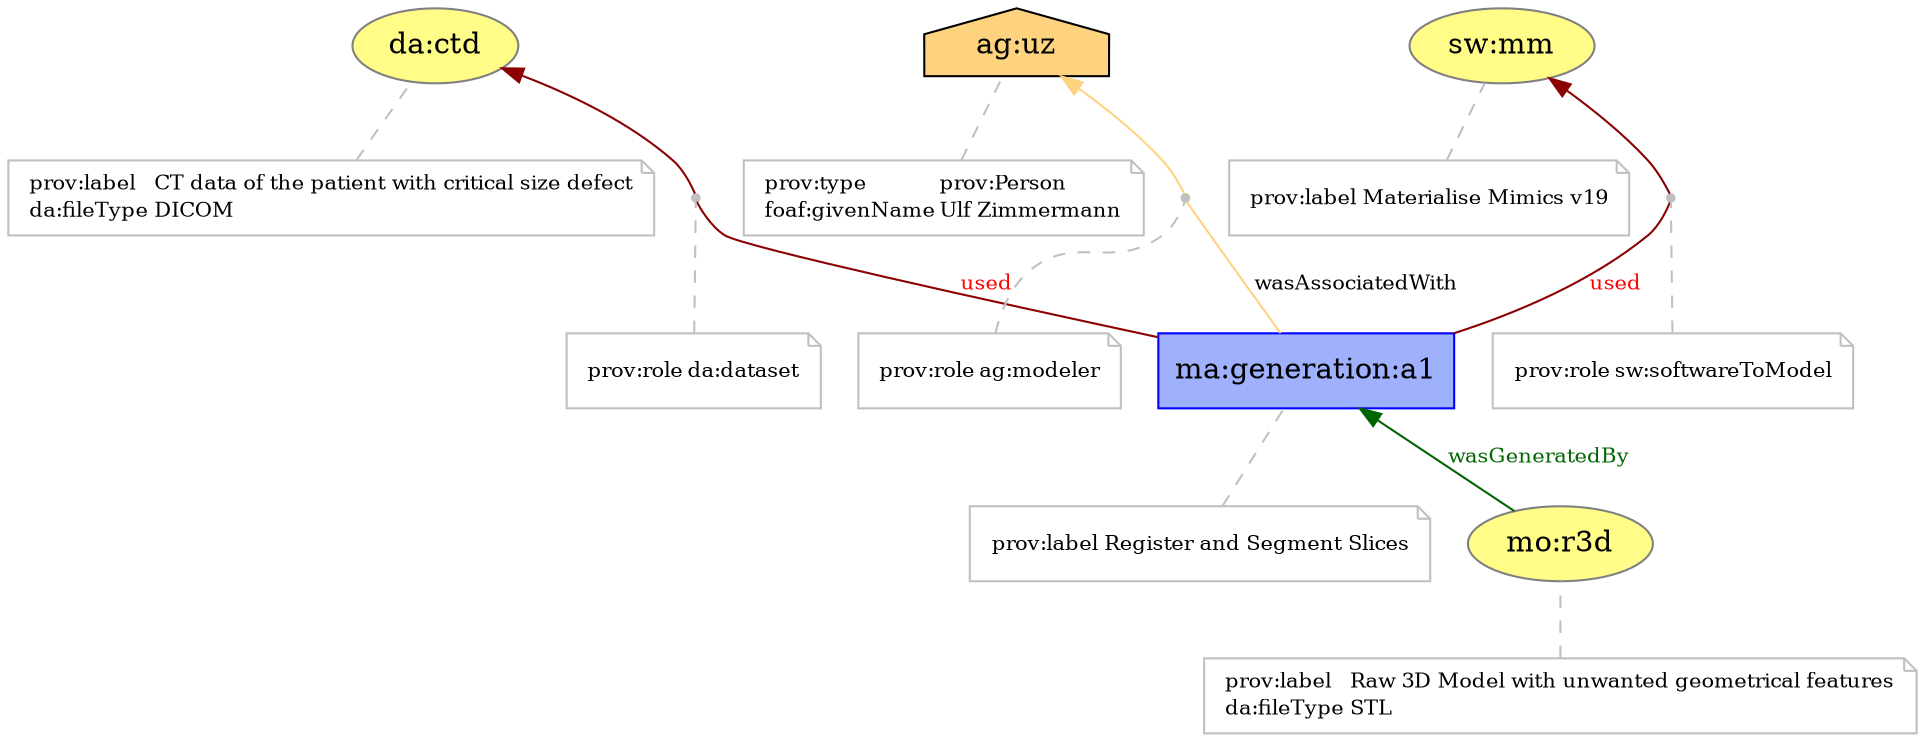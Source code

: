 digraph G {
charset="utf-8";
rankdir=BT;
n1 [URL="http://provenance.elaine.uni-rostock.de/mageneration:a1", color="#0000FF", fillcolor="#9FB1FC", label="ma:generation:a1", shape=box, style=filled];
ann1 [color=gray, fontcolor=black, fontsize=10, label=<<TABLE cellpadding="0" border="0">
    <TR>
        <TD align="left" href="http://www.w3.org/ns/prov#label">prov:label</TD>
        <TD align="left">Register and Segment Slices</TD>
    </TR>
    </TABLE>>, shape=note];
ann1 -> n1  [arrowhead=none, color=gray, style=dashed];
n2 [URL="http://provenance.elaine.uni-rostock.de/aguz", fillcolor="#FED37F", label="ag:uz", shape=house, style=filled];
ann2 [color=gray, fontcolor=black, fontsize=10, label=<<TABLE cellpadding="0" border="0">
    <TR>
        <TD align="left" href="http://www.w3.org/ns/prov#type">prov:type</TD>
        <TD align="left" href="http://www.w3.org/ns/prov#Person">prov:Person</TD>
    </TR>
    <TR>
        <TD align="left" href="http://xmlns.com/foaf/spec/#givenName">foaf:givenName</TD>
        <TD align="left">Ulf Zimmermann</TD>
    </TR>
    </TABLE>>, shape=note];
ann2 -> n2  [arrowhead=none, color=gray, style=dashed];
n3 [URL="http://provenance.elaine.uni-rostock.de/dactd", color="#808080", fillcolor="#FFFC87", label="da:ctd", shape=oval, style=filled];
ann3 [color=gray, fontcolor=black, fontsize=10, label=<<TABLE cellpadding="0" border="0">
    <TR>
        <TD align="left" href="http://www.w3.org/ns/prov#label">prov:label</TD>
        <TD align="left">CT data of the patient with critical size defect</TD>
    </TR>
    <TR>
        <TD align="left" href="http://provenance.elaine.uni-rostock.de/dafileType">da:fileType</TD>
        <TD align="left">DICOM</TD>
    </TR>
    </TABLE>>, shape=note];
ann3 -> n3  [arrowhead=none, color=gray, style=dashed];
n4 [URL="http://provenance.elaine.uni-rostock.de/swmm", color="#808080", fillcolor="#FFFC87", label="sw:mm", shape=oval, style=filled];
ann4 [color=gray, fontcolor=black, fontsize=10, label=<<TABLE cellpadding="0" border="0">
    <TR>
        <TD align="left" href="http://www.w3.org/ns/prov#label">prov:label</TD>
        <TD align="left">Materialise Mimics v19</TD>
    </TR>
    </TABLE>>, shape=note];
ann4 -> n4  [arrowhead=none, color=gray, style=dashed];
n5 [URL="http://provenance.elaine.uni-rostock.de/mor3d", color="#808080", fillcolor="#FFFC87", label="mo:r3d", shape=oval, style=filled];
ann5 [color=gray, fontcolor=black, fontsize=10, label=<<TABLE cellpadding="0" border="0">
    <TR>
        <TD align="left" href="http://www.w3.org/ns/prov#label">prov:label</TD>
        <TD align="left">Raw 3D Model with unwanted geometrical features</TD>
    </TR>
    <TR>
        <TD align="left" href="http://provenance.elaine.uni-rostock.de/dafileType">da:fileType</TD>
        <TD align="left">STL</TD>
    </TR>
    </TABLE>>, shape=note];
ann5 -> n5  [arrowhead=none, color=gray, style=dashed];
n5 -> n1  [color=darkgreen, fontcolor=darkgreen, fontsize="10.0", label=wasGeneratedBy];
b1 [color=gray, label="", shape=point];
n1 -> b1  [arrowhead=none, color=red4, fontcolor=red, fontsize="10.0", label=used];
b1 -> n3  [color=red4, fontcolor=red, fontsize="10.0"];
ann6 [color=gray, fontcolor=black, fontsize=10, label=<<TABLE cellpadding="0" border="0">
    <TR>
        <TD align="left" href="http://www.w3.org/ns/prov#role">prov:role</TD>
        <TD align="left" href="http://provenance.elaine.uni-rostock.de/dadataset">da:dataset</TD>
    </TR>
    </TABLE>>, shape=note];
ann6 -> b1  [arrowhead=none, color=gray, style=dashed];
b2 [color=gray, label="", shape=point];
n1 -> b2  [arrowhead=none, color="#FED37F", fontsize="10.0", label=wasAssociatedWith];
b2 -> n2  [color="#FED37F", fontsize="10.0"];
ann7 [color=gray, fontcolor=black, fontsize=10, label=<<TABLE cellpadding="0" border="0">
    <TR>
        <TD align="left" href="http://www.w3.org/ns/prov#role">prov:role</TD>
        <TD align="left" href="http://provenance.elaine.uni-rostock.de/agmodeler">ag:modeler</TD>
    </TR>
    </TABLE>>, shape=note];
ann7 -> b2  [arrowhead=none, color=gray, style=dashed];
b3 [color=gray, label="", shape=point];
n1 -> b3  [arrowhead=none, color=red4, fontcolor=red, fontsize="10.0", label=used];
b3 -> n4  [color=red4, fontcolor=red, fontsize="10.0"];
ann8 [color=gray, fontcolor=black, fontsize=10, label=<<TABLE cellpadding="0" border="0">
    <TR>
        <TD align="left" href="http://www.w3.org/ns/prov#role">prov:role</TD>
        <TD align="left" href="http://provenance.elaine.uni-rostock.de/swsoftwareToModel">sw:softwareToModel</TD>
    </TR>
    </TABLE>>, shape=note];
ann8 -> b3  [arrowhead=none, color=gray, style=dashed];
}
